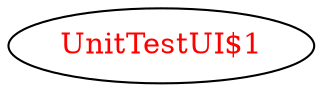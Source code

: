 digraph dependencyGraph {
 concentrate=true;
 ranksep="2.0";
 rankdir="LR"; 
 splines="ortho";
"UnitTestUI$1" [fontcolor="red"];
}
